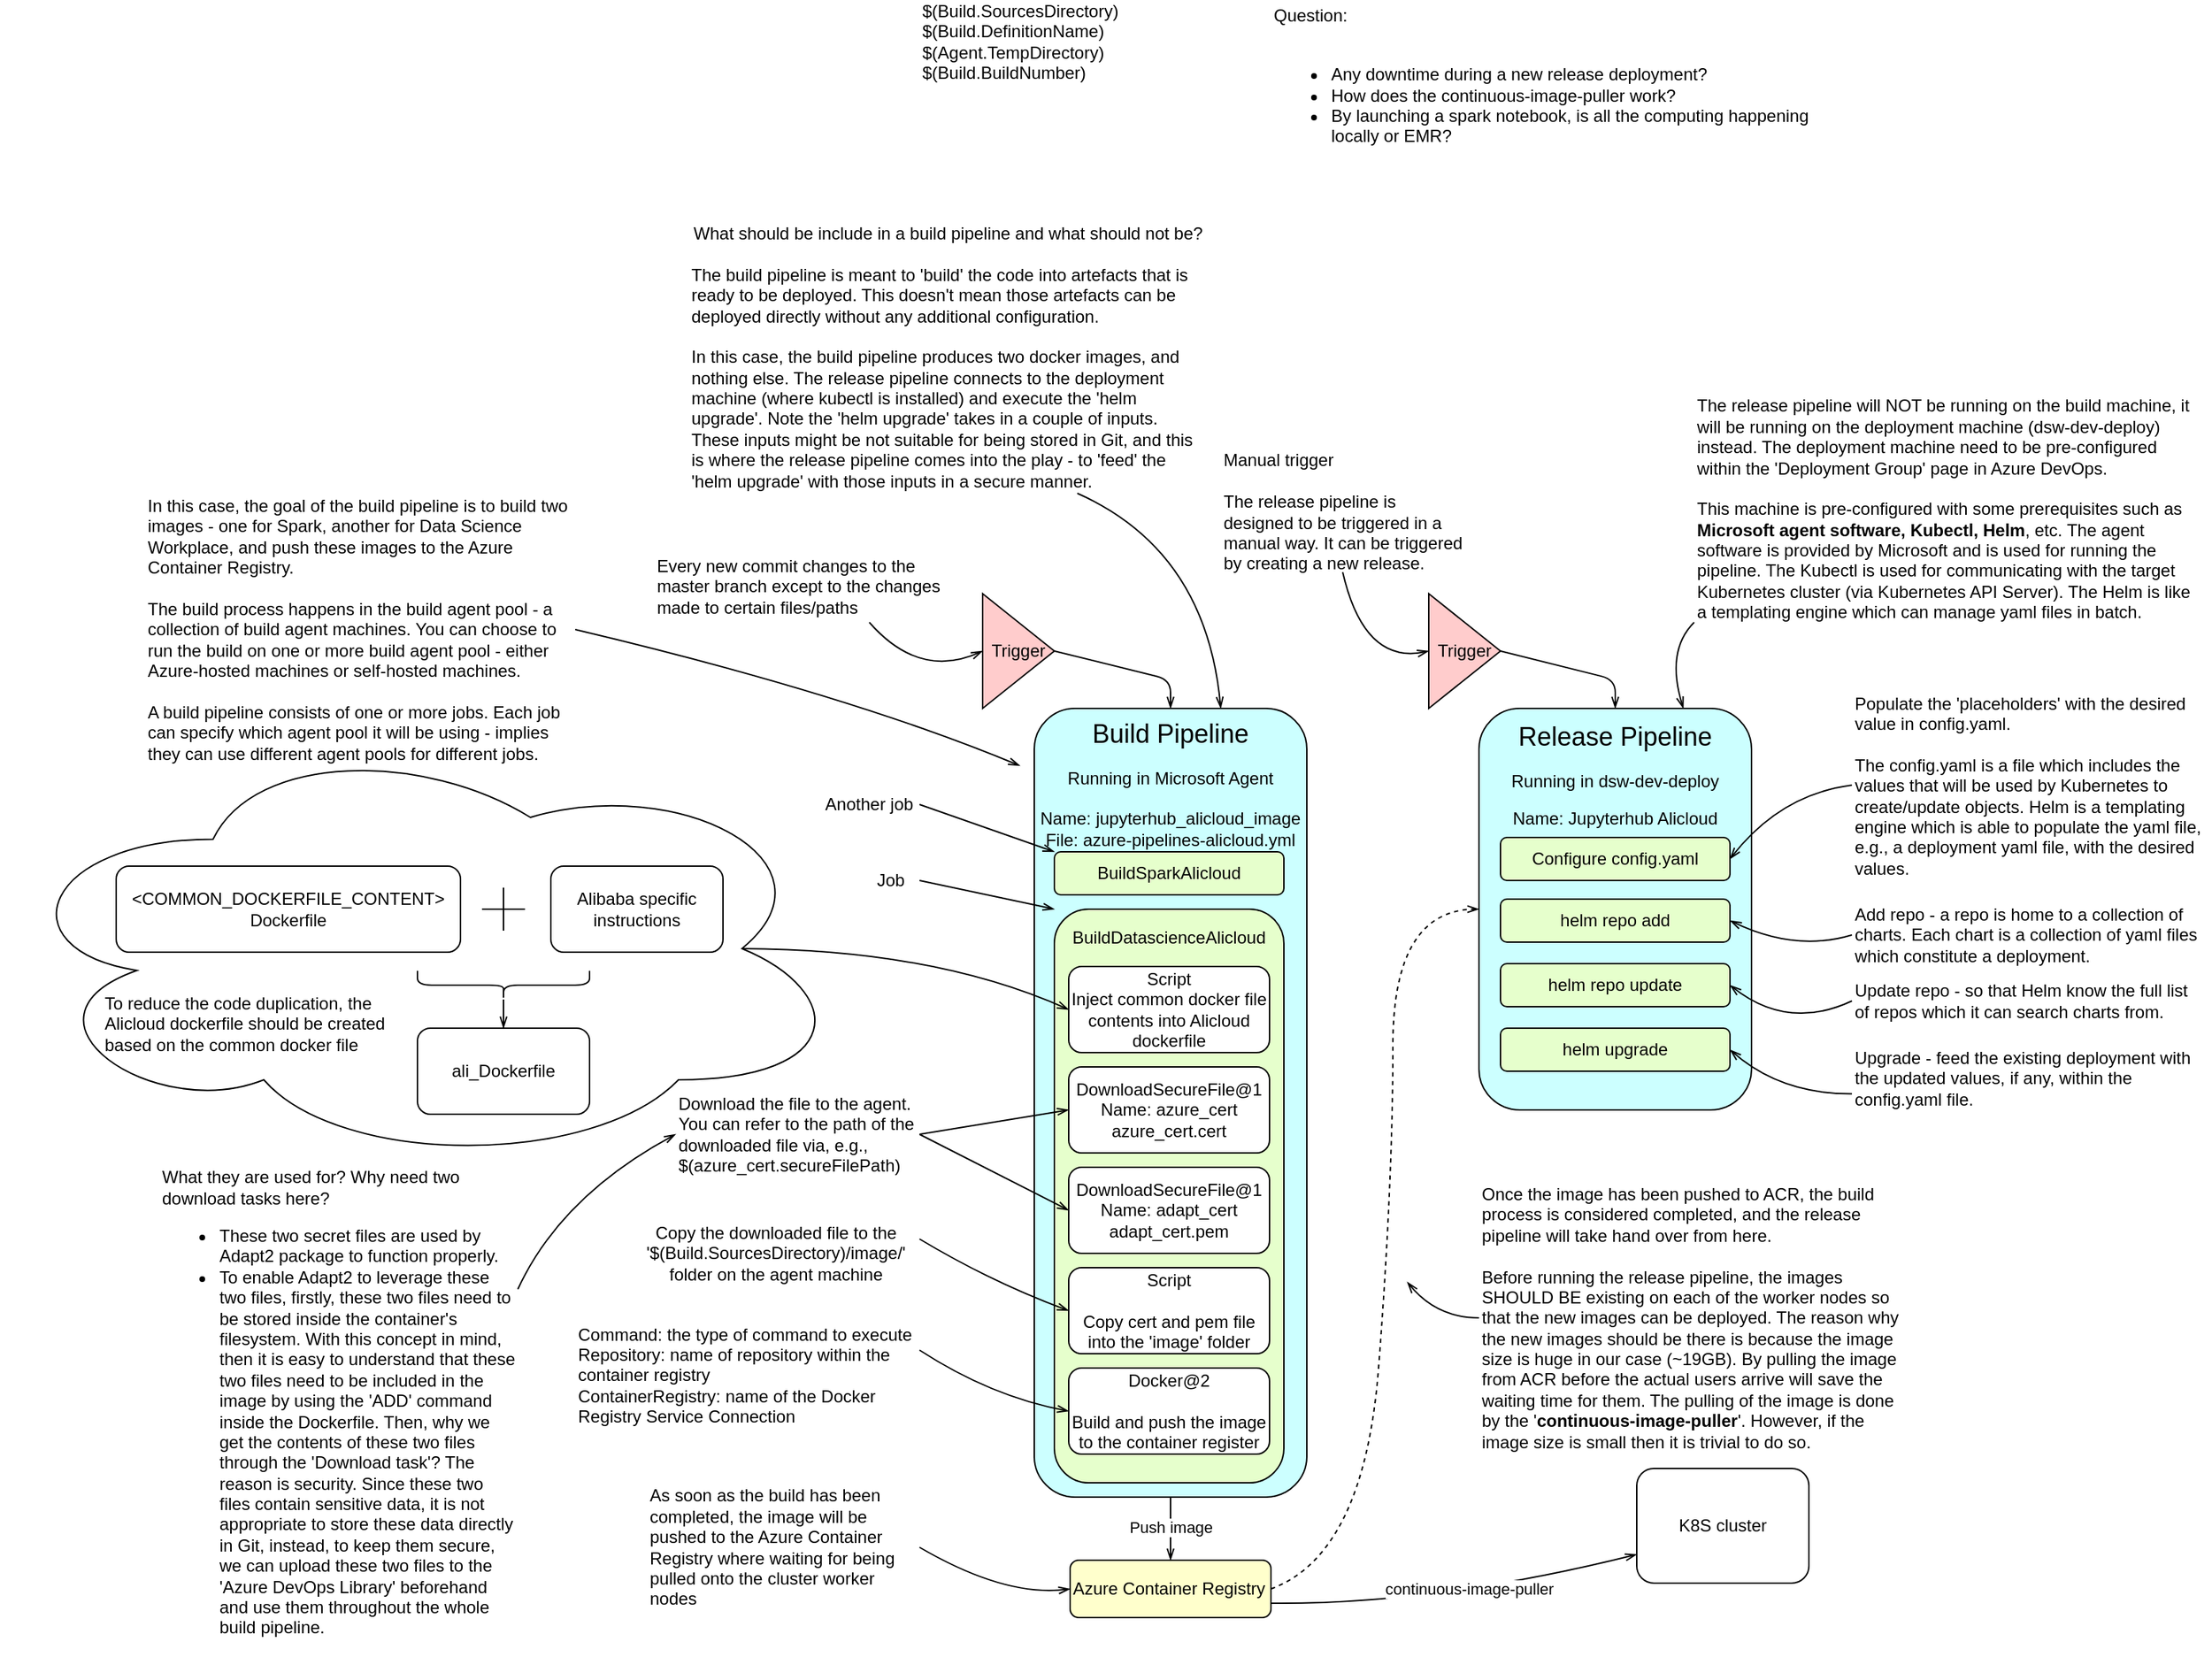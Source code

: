 <mxfile version="14.6.6" type="github">
  <diagram name="Page-1" id="c7558073-3199-34d8-9f00-42111426c3f3">
    <mxGraphModel dx="1678" dy="372" grid="1" gridSize="10" guides="1" tooltips="1" connect="1" arrows="1" fold="1" page="1" pageScale="1" pageWidth="826" pageHeight="1169" background="#ffffff" math="0" shadow="0">
      <root>
        <mxCell id="0" />
        <mxCell id="1" parent="0" />
        <mxCell id="XLw2QElRQLzWadG3xqqA-7" value="" style="ellipse;shape=cloud;whiteSpace=wrap;html=1;" parent="1" vertex="1">
          <mxGeometry x="-560" y="525" width="590" height="305" as="geometry" />
        </mxCell>
        <mxCell id="DJit7XBmtXHK6iYe5bfM-96" value="&amp;lt;COMMON_DOCKERFILE_CONTENT&amp;gt;&lt;br&gt;Dockerfile" style="rounded=1;whiteSpace=wrap;html=1;" parent="1" vertex="1">
          <mxGeometry x="-480" y="620" width="240" height="60" as="geometry" />
        </mxCell>
        <mxCell id="DJit7XBmtXHK6iYe5bfM-98" value="Alibaba specific instructions" style="rounded=1;whiteSpace=wrap;html=1;" parent="1" vertex="1">
          <mxGeometry x="-177" y="620" width="120" height="60" as="geometry" />
        </mxCell>
        <mxCell id="DJit7XBmtXHK6iYe5bfM-101" value="" style="shape=cross;whiteSpace=wrap;html=1;size=0;" parent="1" vertex="1">
          <mxGeometry x="-225" y="635" width="30" height="30" as="geometry" />
        </mxCell>
        <mxCell id="DJit7XBmtXHK6iYe5bfM-106" value="" style="edgeStyle=orthogonalEdgeStyle;rounded=0;orthogonalLoop=1;jettySize=auto;html=1;endArrow=openThin;endFill=0;" parent="1" source="DJit7XBmtXHK6iYe5bfM-104" target="DJit7XBmtXHK6iYe5bfM-105" edge="1">
          <mxGeometry relative="1" as="geometry" />
        </mxCell>
        <mxCell id="DJit7XBmtXHK6iYe5bfM-104" value="" style="shape=curlyBracket;whiteSpace=wrap;html=1;rounded=1;flipH=1;rotation=90;" parent="1" vertex="1">
          <mxGeometry x="-220" y="643" width="20" height="120" as="geometry" />
        </mxCell>
        <mxCell id="DJit7XBmtXHK6iYe5bfM-105" value="ali_Dockerfile" style="whiteSpace=wrap;html=1;rounded=1;" parent="1" vertex="1">
          <mxGeometry x="-270" y="733" width="120" height="60" as="geometry" />
        </mxCell>
        <mxCell id="DJit7XBmtXHK6iYe5bfM-115" value="" style="edgeStyle=orthogonalEdgeStyle;rounded=0;orthogonalLoop=1;jettySize=auto;html=1;endArrow=openThin;endFill=0;" parent="1" source="DJit7XBmtXHK6iYe5bfM-107" target="DJit7XBmtXHK6iYe5bfM-114" edge="1">
          <mxGeometry relative="1" as="geometry" />
        </mxCell>
        <mxCell id="DJit7XBmtXHK6iYe5bfM-116" value="Push image" style="edgeLabel;html=1;align=center;verticalAlign=middle;resizable=0;points=[];" parent="DJit7XBmtXHK6iYe5bfM-115" vertex="1" connectable="0">
          <mxGeometry x="0.243" y="1" relative="1" as="geometry">
            <mxPoint x="-1" y="-7" as="offset" />
          </mxGeometry>
        </mxCell>
        <mxCell id="DJit7XBmtXHK6iYe5bfM-107" value="" style="rounded=1;whiteSpace=wrap;html=1;fillColor=#CCFFFF;" parent="1" vertex="1">
          <mxGeometry x="160" y="510" width="190" height="550" as="geometry" />
        </mxCell>
        <mxCell id="DJit7XBmtXHK6iYe5bfM-108" value="&lt;p&gt;&lt;font style=&quot;font-size: 18px&quot;&gt;Build Pipeline&lt;/font&gt;&lt;/p&gt;&lt;div&gt;Running in Microsoft Agent&lt;/div&gt;&lt;div&gt;&lt;br&gt;&lt;/div&gt;Name: jupyterhub_alicloud_image&lt;br&gt;File:&amp;nbsp;azure-pipelines-alicloud.yml" style="text;html=1;strokeColor=none;fillColor=none;align=center;verticalAlign=middle;whiteSpace=wrap;rounded=0;" parent="1" vertex="1">
          <mxGeometry x="160" y="510" width="190" height="93" as="geometry" />
        </mxCell>
        <mxCell id="DJit7XBmtXHK6iYe5bfM-109" value="" style="rounded=1;whiteSpace=wrap;html=1;fillColor=#CCFFFF;" parent="1" vertex="1">
          <mxGeometry x="470" y="510" width="190" height="280" as="geometry" />
        </mxCell>
        <mxCell id="DJit7XBmtXHK6iYe5bfM-110" value="&lt;p&gt;&lt;font style=&quot;font-size: 18px&quot;&gt;Release Pipeline&lt;/font&gt;&lt;/p&gt;&lt;p&gt;&lt;font style=&quot;font-size: 12px&quot;&gt;Running in dsw-dev-deploy&lt;/font&gt;&lt;/p&gt;&lt;p&gt;Name: Jupyterhub Alicloud&lt;/p&gt;" style="text;html=1;strokeColor=none;fillColor=none;align=center;verticalAlign=middle;whiteSpace=wrap;rounded=0;" parent="1" vertex="1">
          <mxGeometry x="485" y="520" width="160" height="73" as="geometry" />
        </mxCell>
        <mxCell id="DJit7XBmtXHK6iYe5bfM-114" value="Azure Container Registry" style="rounded=1;whiteSpace=wrap;html=1;align=left;fillColor=#FFFFCC;" parent="1" vertex="1">
          <mxGeometry x="185" y="1104" width="140" height="40" as="geometry" />
        </mxCell>
        <mxCell id="DJit7XBmtXHK6iYe5bfM-117" value="$(Build.SourcesDirectory)&lt;br&gt;$(Build.DefinitionName)&lt;br&gt;$(Agent.TempDirectory)&lt;br&gt;$(Build.BuildNumber)" style="text;html=1;strokeColor=none;fillColor=none;align=left;verticalAlign=middle;whiteSpace=wrap;rounded=0;" parent="1" vertex="1">
          <mxGeometry x="80" y="20" width="160" height="50" as="geometry" />
        </mxCell>
        <mxCell id="DJit7XBmtXHK6iYe5bfM-119" value="BuildSparkAlicloud" style="rounded=1;whiteSpace=wrap;html=1;fillColor=#E6FFCC;" parent="1" vertex="1">
          <mxGeometry x="174" y="610" width="160" height="30" as="geometry" />
        </mxCell>
        <mxCell id="DJit7XBmtXHK6iYe5bfM-120" value="" style="rounded=1;whiteSpace=wrap;html=1;fillColor=#E6FFCC;" parent="1" vertex="1">
          <mxGeometry x="174" y="650" width="160" height="400" as="geometry" />
        </mxCell>
        <mxCell id="DJit7XBmtXHK6iYe5bfM-121" value="BuildDatascienceAlicloud" style="text;html=1;strokeColor=none;fillColor=none;align=center;verticalAlign=middle;whiteSpace=wrap;rounded=0;" parent="1" vertex="1">
          <mxGeometry x="234" y="660" width="40" height="20" as="geometry" />
        </mxCell>
        <mxCell id="DJit7XBmtXHK6iYe5bfM-118" value="Script&lt;br&gt;Inject common docker file contents into Alicloud dockerfile" style="rounded=1;whiteSpace=wrap;html=1;" parent="1" vertex="1">
          <mxGeometry x="184" y="690" width="140" height="60" as="geometry" />
        </mxCell>
        <mxCell id="DJit7XBmtXHK6iYe5bfM-122" value="DownloadSecureFile@1&lt;br&gt;Name: azure_cert&lt;br&gt;azure_cert.cert" style="rounded=1;whiteSpace=wrap;html=1;" parent="1" vertex="1">
          <mxGeometry x="184" y="760" width="140" height="60" as="geometry" />
        </mxCell>
        <mxCell id="DJit7XBmtXHK6iYe5bfM-123" value="DownloadSecureFile@1&lt;br&gt;Name: adapt_cert&lt;br&gt;adapt_cert.pem" style="rounded=1;whiteSpace=wrap;html=1;" parent="1" vertex="1">
          <mxGeometry x="184" y="830" width="140" height="60" as="geometry" />
        </mxCell>
        <mxCell id="DJit7XBmtXHK6iYe5bfM-124" value="Script&lt;br&gt;&lt;br&gt;Copy cert and pem file into the &#39;image&#39; folder" style="rounded=1;whiteSpace=wrap;html=1;" parent="1" vertex="1">
          <mxGeometry x="184" y="900" width="140" height="60" as="geometry" />
        </mxCell>
        <mxCell id="DJit7XBmtXHK6iYe5bfM-125" value="Docker@2&lt;br&gt;&lt;br&gt;Build and push the image to the container register" style="rounded=1;whiteSpace=wrap;html=1;" parent="1" vertex="1">
          <mxGeometry x="184" y="970" width="140" height="60" as="geometry" />
        </mxCell>
        <mxCell id="DJit7XBmtXHK6iYe5bfM-126" value="Download the file to the agent. You can refer to the path of the downloaded file via, e.g., $(azure_cert.secureFilePath)" style="text;html=1;strokeColor=none;fillColor=none;align=left;verticalAlign=middle;whiteSpace=wrap;rounded=0;" parent="1" vertex="1">
          <mxGeometry x="-90" y="777" width="170" height="60" as="geometry" />
        </mxCell>
        <mxCell id="DJit7XBmtXHK6iYe5bfM-127" value="" style="curved=1;endArrow=openThin;html=1;exitX=1;exitY=0.5;exitDx=0;exitDy=0;entryX=0;entryY=0.5;entryDx=0;entryDy=0;endFill=0;" parent="1" source="DJit7XBmtXHK6iYe5bfM-126" target="DJit7XBmtXHK6iYe5bfM-122" edge="1">
          <mxGeometry width="50" height="50" relative="1" as="geometry">
            <mxPoint x="30" y="870" as="sourcePoint" />
            <mxPoint x="80" y="820" as="targetPoint" />
            <Array as="points" />
          </mxGeometry>
        </mxCell>
        <mxCell id="DJit7XBmtXHK6iYe5bfM-128" value="" style="curved=1;endArrow=openThin;html=1;exitX=1;exitY=0.5;exitDx=0;exitDy=0;entryX=0;entryY=0.5;entryDx=0;entryDy=0;endFill=0;" parent="1" source="DJit7XBmtXHK6iYe5bfM-126" target="DJit7XBmtXHK6iYe5bfM-123" edge="1">
          <mxGeometry width="50" height="50" relative="1" as="geometry">
            <mxPoint x="50" y="790" as="sourcePoint" />
            <mxPoint x="180" y="800" as="targetPoint" />
            <Array as="points" />
          </mxGeometry>
        </mxCell>
        <mxCell id="DJit7XBmtXHK6iYe5bfM-129" value="Copy the downloaded file to the &#39;$(Build.SourcesDirectory)/image/&#39; folder on the agent machine" style="text;html=1;strokeColor=none;fillColor=none;align=center;verticalAlign=middle;whiteSpace=wrap;rounded=0;" parent="1" vertex="1">
          <mxGeometry x="-120" y="870" width="200" height="40" as="geometry" />
        </mxCell>
        <mxCell id="DJit7XBmtXHK6iYe5bfM-130" value="" style="curved=1;endArrow=openThin;html=1;exitX=1;exitY=0.25;exitDx=0;exitDy=0;entryX=0;entryY=0.5;entryDx=0;entryDy=0;endFill=0;" parent="1" source="DJit7XBmtXHK6iYe5bfM-129" target="DJit7XBmtXHK6iYe5bfM-124" edge="1">
          <mxGeometry width="50" height="50" relative="1" as="geometry">
            <mxPoint x="20" y="1010" as="sourcePoint" />
            <mxPoint x="70" y="960" as="targetPoint" />
            <Array as="points">
              <mxPoint x="130" y="910" />
            </Array>
          </mxGeometry>
        </mxCell>
        <mxCell id="il-n5H-Y7gPzBwniJYFg-1" value="Trigger" style="triangle;whiteSpace=wrap;html=1;fillColor=#FFCCCC;" parent="1" vertex="1">
          <mxGeometry x="124" y="430" width="50" height="80" as="geometry" />
        </mxCell>
        <mxCell id="il-n5H-Y7gPzBwniJYFg-2" value="" style="endArrow=openThin;html=1;exitX=1;exitY=0.5;exitDx=0;exitDy=0;entryX=0.5;entryY=0;entryDx=0;entryDy=0;endFill=0;" parent="1" source="il-n5H-Y7gPzBwniJYFg-1" target="DJit7XBmtXHK6iYe5bfM-107" edge="1">
          <mxGeometry width="50" height="50" relative="1" as="geometry">
            <mxPoint x="70" y="600" as="sourcePoint" />
            <mxPoint x="120" y="550" as="targetPoint" />
            <Array as="points">
              <mxPoint x="255" y="490" />
            </Array>
          </mxGeometry>
        </mxCell>
        <mxCell id="il-n5H-Y7gPzBwniJYFg-3" value="Command: the type of command to execute&lt;br&gt;Repository: name of repository within the container registry&lt;br&gt;ContainerRegistry: name of the Docker Registry Service Connection" style="text;html=1;strokeColor=none;fillColor=none;align=left;verticalAlign=middle;whiteSpace=wrap;rounded=0;" parent="1" vertex="1">
          <mxGeometry x="-160" y="940" width="240" height="70" as="geometry" />
        </mxCell>
        <mxCell id="il-n5H-Y7gPzBwniJYFg-5" value="" style="curved=1;endArrow=openThin;html=1;exitX=1;exitY=0.25;exitDx=0;exitDy=0;entryX=0;entryY=0.5;entryDx=0;entryDy=0;endFill=0;" parent="1" source="il-n5H-Y7gPzBwniJYFg-3" target="DJit7XBmtXHK6iYe5bfM-125" edge="1">
          <mxGeometry width="50" height="50" relative="1" as="geometry">
            <mxPoint x="80" y="1110" as="sourcePoint" />
            <mxPoint x="130" y="1060" as="targetPoint" />
            <Array as="points">
              <mxPoint x="130" y="990" />
            </Array>
          </mxGeometry>
        </mxCell>
        <mxCell id="il-n5H-Y7gPzBwniJYFg-6" value="To reduce the code duplication, the Alicloud dockerfile should be created based on the common docker file" style="text;html=1;strokeColor=none;fillColor=none;align=left;verticalAlign=middle;whiteSpace=wrap;rounded=0;" parent="1" vertex="1">
          <mxGeometry x="-490" y="710" width="200" height="40" as="geometry" />
        </mxCell>
        <mxCell id="il-n5H-Y7gPzBwniJYFg-8" value="" style="curved=1;endArrow=openThin;html=1;exitX=0.875;exitY=0.5;exitDx=0;exitDy=0;entryX=0;entryY=0.5;entryDx=0;entryDy=0;exitPerimeter=0;endFill=0;" parent="1" source="XLw2QElRQLzWadG3xqqA-7" target="DJit7XBmtXHK6iYe5bfM-118" edge="1">
          <mxGeometry width="50" height="50" relative="1" as="geometry">
            <mxPoint x="-150" y="620" as="sourcePoint" />
            <mxPoint x="-100" y="570" as="targetPoint" />
            <Array as="points">
              <mxPoint x="90" y="678" />
            </Array>
          </mxGeometry>
        </mxCell>
        <mxCell id="il-n5H-Y7gPzBwniJYFg-9" value="Job" style="text;html=1;strokeColor=none;fillColor=none;align=center;verticalAlign=middle;whiteSpace=wrap;rounded=0;" parent="1" vertex="1">
          <mxGeometry x="40" y="620" width="40" height="20" as="geometry" />
        </mxCell>
        <mxCell id="il-n5H-Y7gPzBwniJYFg-10" value="Another job" style="text;html=1;strokeColor=none;fillColor=none;align=center;verticalAlign=middle;whiteSpace=wrap;rounded=0;" parent="1" vertex="1">
          <mxGeometry x="10" y="567" width="70" height="20" as="geometry" />
        </mxCell>
        <mxCell id="il-n5H-Y7gPzBwniJYFg-12" value="" style="curved=1;endArrow=openThin;html=1;exitX=1;exitY=0.5;exitDx=0;exitDy=0;entryX=0;entryY=0;entryDx=0;entryDy=0;endFill=0;" parent="1" source="il-n5H-Y7gPzBwniJYFg-9" target="DJit7XBmtXHK6iYe5bfM-120" edge="1">
          <mxGeometry width="50" height="50" relative="1" as="geometry">
            <mxPoint x="50" y="780" as="sourcePoint" />
            <mxPoint x="100" y="730" as="targetPoint" />
            <Array as="points" />
          </mxGeometry>
        </mxCell>
        <mxCell id="il-n5H-Y7gPzBwniJYFg-13" value="" style="curved=1;endArrow=openThin;html=1;exitX=1;exitY=0.5;exitDx=0;exitDy=0;entryX=0;entryY=0;entryDx=0;entryDy=0;endFill=0;" parent="1" source="il-n5H-Y7gPzBwniJYFg-10" target="DJit7XBmtXHK6iYe5bfM-119" edge="1">
          <mxGeometry width="50" height="50" relative="1" as="geometry">
            <mxPoint x="-120" y="640" as="sourcePoint" />
            <mxPoint x="-70" y="590" as="targetPoint" />
            <Array as="points" />
          </mxGeometry>
        </mxCell>
        <mxCell id="XLw2QElRQLzWadG3xqqA-1" value="Every new commit changes to the master branch except to the changes made to certain files/paths" style="text;html=1;strokeColor=none;fillColor=none;align=left;verticalAlign=middle;whiteSpace=wrap;rounded=0;" parent="1" vertex="1">
          <mxGeometry x="-105" y="400" width="200" height="50" as="geometry" />
        </mxCell>
        <mxCell id="XLw2QElRQLzWadG3xqqA-2" value="" style="curved=1;endArrow=openThin;html=1;exitX=0.75;exitY=1;exitDx=0;exitDy=0;entryX=0;entryY=0.5;entryDx=0;entryDy=0;endFill=0;" parent="1" source="XLw2QElRQLzWadG3xqqA-1" target="il-n5H-Y7gPzBwniJYFg-1" edge="1">
          <mxGeometry width="50" height="50" relative="1" as="geometry">
            <mxPoint x="-90" y="580" as="sourcePoint" />
            <mxPoint x="-40" y="530" as="targetPoint" />
            <Array as="points">
              <mxPoint x="80" y="490" />
            </Array>
          </mxGeometry>
        </mxCell>
        <mxCell id="XLw2QElRQLzWadG3xqqA-3" value="In this case, the goal of the build pipeline is to build two images - one for Spark, another for Data Science Workplace, and push these images to the Azure Container Registry.&lt;br&gt;&lt;br&gt;The build process happens in the build agent pool - a collection of build agent machines. You can choose to run the build on one or more build agent pool - either Azure-hosted machines or self-hosted machines.&lt;br&gt;&lt;br&gt;A build pipeline consists of one or more jobs. Each job can specify which agent pool it will be using - implies they can use different agent pools for different jobs." style="text;html=1;strokeColor=none;fillColor=none;align=left;verticalAlign=middle;whiteSpace=wrap;rounded=0;" parent="1" vertex="1">
          <mxGeometry x="-460" y="360" width="300" height="190" as="geometry" />
        </mxCell>
        <mxCell id="XLw2QElRQLzWadG3xqqA-4" value="" style="curved=1;endArrow=openThin;html=1;exitX=1;exitY=0.5;exitDx=0;exitDy=0;endFill=0;" parent="1" source="XLw2QElRQLzWadG3xqqA-3" edge="1">
          <mxGeometry width="50" height="50" relative="1" as="geometry">
            <mxPoint x="-30" y="610" as="sourcePoint" />
            <mxPoint x="150" y="550" as="targetPoint" />
            <Array as="points">
              <mxPoint x="30" y="500" />
            </Array>
          </mxGeometry>
        </mxCell>
        <mxCell id="XLw2QElRQLzWadG3xqqA-5" value="As soon as the build has been completed, the image will be pushed to the Azure Container Registry where waiting for being pulled onto the cluster worker nodes" style="text;html=1;strokeColor=none;fillColor=none;align=left;verticalAlign=middle;whiteSpace=wrap;rounded=0;" parent="1" vertex="1">
          <mxGeometry x="-110" y="1050" width="190" height="90" as="geometry" />
        </mxCell>
        <mxCell id="XLw2QElRQLzWadG3xqqA-6" value="" style="curved=1;endArrow=openThin;html=1;exitX=1;exitY=0.5;exitDx=0;exitDy=0;entryX=0;entryY=0.5;entryDx=0;entryDy=0;endFill=0;" parent="1" source="XLw2QElRQLzWadG3xqqA-5" target="DJit7XBmtXHK6iYe5bfM-114" edge="1">
          <mxGeometry width="50" height="50" relative="1" as="geometry">
            <mxPoint x="130" y="1160" as="sourcePoint" />
            <mxPoint x="180" y="1110" as="targetPoint" />
            <Array as="points">
              <mxPoint x="140" y="1130" />
            </Array>
          </mxGeometry>
        </mxCell>
        <mxCell id="XLw2QElRQLzWadG3xqqA-8" value="What they are used for? Why need two download tasks here?&lt;br&gt;&lt;ul&gt;&lt;li&gt;&lt;span&gt;These two secret files are used by Adapt2 package to function properly.&lt;/span&gt;&lt;/li&gt;&lt;li&gt;To enable Adapt2 to leverage these two files, firstly, these two files need to be stored inside the container&#39;s filesystem. With this concept in mind, then it is easy to understand that these two files need to be included in the image by using the &#39;ADD&#39; command inside the Dockerfile. Then, why we get the contents of these two files through the &#39;Download task&#39;? The reason is security. Since these two files contain sensitive data, it is not appropriate to store these data directly in Git, instead, to keep them secure, we can upload these two files to the &#39;Azure DevOps Library&#39; beforehand and use them throughout the whole build pipeline.&lt;/li&gt;&lt;/ul&gt;" style="text;html=1;strokeColor=none;fillColor=none;align=left;verticalAlign=middle;whiteSpace=wrap;rounded=0;" parent="1" vertex="1">
          <mxGeometry x="-450" y="830" width="250" height="340" as="geometry" />
        </mxCell>
        <mxCell id="XLw2QElRQLzWadG3xqqA-9" value="" style="curved=1;endArrow=openThin;html=1;exitX=1;exitY=0.25;exitDx=0;exitDy=0;entryX=0;entryY=0.5;entryDx=0;entryDy=0;endFill=0;" parent="1" source="XLw2QElRQLzWadG3xqqA-8" target="DJit7XBmtXHK6iYe5bfM-126" edge="1">
          <mxGeometry width="50" height="50" relative="1" as="geometry">
            <mxPoint x="-500" y="990" as="sourcePoint" />
            <mxPoint x="-450" y="940" as="targetPoint" />
            <Array as="points">
              <mxPoint x="-170" y="850" />
            </Array>
          </mxGeometry>
        </mxCell>
        <mxCell id="XLw2QElRQLzWadG3xqqA-10" value="What should be include in a build pipeline and what should not be?&lt;br&gt;&lt;br&gt;&lt;div style=&quot;text-align: left&quot;&gt;&lt;span&gt;The build pipeline is meant to &#39;build&#39; the code into artefacts that is ready to be deployed. This doesn&#39;t mean those artefacts can be deployed directly without any additional configuration.&lt;/span&gt;&lt;/div&gt;&lt;div style=&quot;text-align: left&quot;&gt;&lt;span&gt;&lt;br&gt;&lt;/span&gt;&lt;/div&gt;&lt;div style=&quot;text-align: left&quot;&gt;&lt;span&gt;In this case, the build pipeline produces two docker images, and nothing else. The release pipeline connects to the deployment machine (where kubectl is installed) and execute the &#39;helm upgrade&#39;. Note the &#39;helm upgrade&#39; takes in a couple of inputs. These inputs might be not suitable for being stored in Git, and this is where the release pipeline comes into the play - to &#39;feed&#39; the &#39;helm upgrade&#39; with those inputs in a secure manner.&lt;/span&gt;&lt;/div&gt;" style="text;html=1;strokeColor=none;fillColor=none;align=center;verticalAlign=middle;whiteSpace=wrap;rounded=0;" parent="1" vertex="1">
          <mxGeometry x="-80" y="170" width="360" height="190" as="geometry" />
        </mxCell>
        <mxCell id="XLw2QElRQLzWadG3xqqA-11" value="" style="curved=1;endArrow=openThin;html=1;exitX=0.75;exitY=1;exitDx=0;exitDy=0;endFill=0;" parent="1" source="XLw2QElRQLzWadG3xqqA-10" edge="1">
          <mxGeometry width="50" height="50" relative="1" as="geometry">
            <mxPoint x="-60" y="340" as="sourcePoint" />
            <mxPoint x="290" y="510" as="targetPoint" />
            <Array as="points">
              <mxPoint x="280" y="400" />
            </Array>
          </mxGeometry>
        </mxCell>
        <mxCell id="i_gU5cKq36gxlf2kkU8D-1" value="Configure config.yaml" style="rounded=1;whiteSpace=wrap;html=1;fillColor=#E6FFCC;" vertex="1" parent="1">
          <mxGeometry x="485" y="600" width="160" height="30" as="geometry" />
        </mxCell>
        <mxCell id="i_gU5cKq36gxlf2kkU8D-2" value="helm repo add" style="rounded=1;whiteSpace=wrap;html=1;fillColor=#E6FFCC;" vertex="1" parent="1">
          <mxGeometry x="485" y="643" width="160" height="30" as="geometry" />
        </mxCell>
        <mxCell id="i_gU5cKq36gxlf2kkU8D-3" value="helm repo update" style="rounded=1;whiteSpace=wrap;html=1;fillColor=#E6FFCC;" vertex="1" parent="1">
          <mxGeometry x="485" y="688" width="160" height="30" as="geometry" />
        </mxCell>
        <mxCell id="i_gU5cKq36gxlf2kkU8D-5" value="helm upgrade" style="rounded=1;whiteSpace=wrap;html=1;fillColor=#E6FFCC;" vertex="1" parent="1">
          <mxGeometry x="485" y="733" width="160" height="30" as="geometry" />
        </mxCell>
        <mxCell id="i_gU5cKq36gxlf2kkU8D-6" value="Populate the &#39;placeholders&#39; with the desired value in config.yaml.&lt;br&gt;&lt;br&gt;The config.yaml is a file which includes the values that will be used by Kubernetes to create/update objects. Helm is a templating engine which is able to populate the yaml file, e.g., a deployment yaml file, with the desired values." style="text;html=1;strokeColor=none;fillColor=none;align=left;verticalAlign=middle;whiteSpace=wrap;rounded=0;" vertex="1" parent="1">
          <mxGeometry x="730" y="497" width="250" height="133" as="geometry" />
        </mxCell>
        <mxCell id="i_gU5cKq36gxlf2kkU8D-7" value="" style="endArrow=openThin;html=1;exitX=0;exitY=0.5;exitDx=0;exitDy=0;entryX=1;entryY=0.5;entryDx=0;entryDy=0;curved=1;endFill=0;" edge="1" parent="1" source="i_gU5cKq36gxlf2kkU8D-6" target="i_gU5cKq36gxlf2kkU8D-1">
          <mxGeometry width="50" height="50" relative="1" as="geometry">
            <mxPoint x="700" y="720" as="sourcePoint" />
            <mxPoint x="750" y="670" as="targetPoint" />
            <Array as="points">
              <mxPoint x="680" y="570" />
            </Array>
          </mxGeometry>
        </mxCell>
        <mxCell id="i_gU5cKq36gxlf2kkU8D-8" value="Trigger" style="triangle;whiteSpace=wrap;html=1;fillColor=#FFCCCC;" vertex="1" parent="1">
          <mxGeometry x="435" y="430" width="50" height="80" as="geometry" />
        </mxCell>
        <mxCell id="i_gU5cKq36gxlf2kkU8D-9" value="" style="endArrow=openThin;html=1;exitX=1;exitY=0.5;exitDx=0;exitDy=0;endFill=0;" edge="1" parent="1" source="i_gU5cKq36gxlf2kkU8D-8">
          <mxGeometry width="50" height="50" relative="1" as="geometry">
            <mxPoint x="499" y="470" as="sourcePoint" />
            <mxPoint x="565" y="510" as="targetPoint" />
            <Array as="points">
              <mxPoint x="565" y="490" />
            </Array>
          </mxGeometry>
        </mxCell>
        <mxCell id="i_gU5cKq36gxlf2kkU8D-10" value="Manual trigger&lt;br&gt;&lt;br&gt;The release pipeline is designed to be triggered in a manual way. It can be triggered by creating a new release." style="text;html=1;strokeColor=none;fillColor=none;align=left;verticalAlign=middle;whiteSpace=wrap;rounded=0;" vertex="1" parent="1">
          <mxGeometry x="290" y="330" width="170" height="85" as="geometry" />
        </mxCell>
        <mxCell id="i_gU5cKq36gxlf2kkU8D-11" value="" style="curved=1;endArrow=openThin;html=1;exitX=0.5;exitY=1;exitDx=0;exitDy=0;entryX=0;entryY=0.5;entryDx=0;entryDy=0;endFill=0;" edge="1" parent="1" source="i_gU5cKq36gxlf2kkU8D-10" target="i_gU5cKq36gxlf2kkU8D-8">
          <mxGeometry width="50" height="50" relative="1" as="geometry">
            <mxPoint x="350" y="457" as="sourcePoint" />
            <mxPoint x="429" y="477" as="targetPoint" />
            <Array as="points">
              <mxPoint x="390" y="480" />
            </Array>
          </mxGeometry>
        </mxCell>
        <mxCell id="i_gU5cKq36gxlf2kkU8D-12" value="The release pipeline will NOT be running on the build machine, it will be running on the deployment machine (dsw-dev-deploy) instead. The deployment machine need to be pre-configured within the &#39;Deployment Group&#39; page in Azure DevOps.&lt;br&gt;&lt;br&gt;This machine is pre-configured with some prerequisites such as &lt;b&gt;Microsoft agent software, Kubectl, Helm&lt;/b&gt;, etc. The agent software is provided by Microsoft and is used for running the pipeline. The Kubectl is used for communicating with the target Kubernetes cluster (via Kubernetes API Server). The Helm is like a templating engine which can manage yaml files in batch." style="text;html=1;strokeColor=none;fillColor=none;align=left;verticalAlign=middle;whiteSpace=wrap;rounded=0;" vertex="1" parent="1">
          <mxGeometry x="620" y="292" width="350" height="158" as="geometry" />
        </mxCell>
        <mxCell id="i_gU5cKq36gxlf2kkU8D-13" value="" style="curved=1;endArrow=openThin;html=1;exitX=0;exitY=1;exitDx=0;exitDy=0;entryX=0.75;entryY=0;entryDx=0;entryDy=0;endFill=0;" edge="1" parent="1" source="i_gU5cKq36gxlf2kkU8D-12" target="DJit7XBmtXHK6iYe5bfM-109">
          <mxGeometry width="50" height="50" relative="1" as="geometry">
            <mxPoint x="600" y="500" as="sourcePoint" />
            <mxPoint x="650" y="450" as="targetPoint" />
            <Array as="points">
              <mxPoint x="600" y="470" />
            </Array>
          </mxGeometry>
        </mxCell>
        <mxCell id="i_gU5cKq36gxlf2kkU8D-14" value="" style="curved=1;endArrow=openThin;html=1;exitX=1;exitY=0.5;exitDx=0;exitDy=0;entryX=0;entryY=0.5;entryDx=0;entryDy=0;endFill=0;dashed=1;" edge="1" parent="1" source="DJit7XBmtXHK6iYe5bfM-114" target="DJit7XBmtXHK6iYe5bfM-109">
          <mxGeometry width="50" height="50" relative="1" as="geometry">
            <mxPoint x="400" y="1120" as="sourcePoint" />
            <mxPoint x="410" y="650" as="targetPoint" />
            <Array as="points">
              <mxPoint x="390" y="1100" />
              <mxPoint x="410" y="840" />
              <mxPoint x="410" y="650" />
            </Array>
          </mxGeometry>
        </mxCell>
        <mxCell id="i_gU5cKq36gxlf2kkU8D-15" value="Once the image has been pushed to ACR, the build process is considered completed, and the release pipeline will take hand over from here.&lt;br&gt;&lt;br&gt;Before running the release pipeline, the images SHOULD BE existing on each of the worker nodes so that the new images can be deployed. The reason why the new images should be there is because the image size is huge in our case (~19GB). By pulling the image from ACR before the actual users arrive will save the waiting time for them. The pulling of the image is done by the &#39;&lt;b&gt;continuous-image-puller&lt;/b&gt;&#39;. However, if the image size is small then it is trivial to do so." style="text;html=1;strokeColor=none;fillColor=none;align=left;verticalAlign=middle;whiteSpace=wrap;rounded=0;" vertex="1" parent="1">
          <mxGeometry x="470" y="840" width="300" height="190" as="geometry" />
        </mxCell>
        <mxCell id="i_gU5cKq36gxlf2kkU8D-16" value="" style="curved=1;endArrow=openThin;html=1;exitX=0;exitY=0.5;exitDx=0;exitDy=0;endFill=0;" edge="1" parent="1" source="i_gU5cKq36gxlf2kkU8D-15">
          <mxGeometry width="50" height="50" relative="1" as="geometry">
            <mxPoint x="420" y="1090" as="sourcePoint" />
            <mxPoint x="420" y="910" as="targetPoint" />
            <Array as="points">
              <mxPoint x="440" y="935" />
            </Array>
          </mxGeometry>
        </mxCell>
        <mxCell id="i_gU5cKq36gxlf2kkU8D-17" value="Add repo - a repo is home to a collection of charts. Each chart is a collection of yaml files which constitute a deployment.&amp;nbsp;" style="text;html=1;strokeColor=none;fillColor=none;align=left;verticalAlign=middle;whiteSpace=wrap;rounded=0;" vertex="1" parent="1">
          <mxGeometry x="730" y="642" width="250" height="52" as="geometry" />
        </mxCell>
        <mxCell id="i_gU5cKq36gxlf2kkU8D-18" value="" style="endArrow=openThin;html=1;exitX=0;exitY=0.5;exitDx=0;exitDy=0;entryX=1;entryY=0.5;entryDx=0;entryDy=0;curved=1;endFill=0;" edge="1" parent="1" source="i_gU5cKq36gxlf2kkU8D-17" target="i_gU5cKq36gxlf2kkU8D-2">
          <mxGeometry width="50" height="50" relative="1" as="geometry">
            <mxPoint x="730" y="708.5" as="sourcePoint" />
            <mxPoint x="645" y="760.0" as="targetPoint" />
            <Array as="points">
              <mxPoint x="690" y="680" />
            </Array>
          </mxGeometry>
        </mxCell>
        <mxCell id="i_gU5cKq36gxlf2kkU8D-19" value="Update repo - so that Helm know the full list of repos which it can search charts from." style="text;html=1;strokeColor=none;fillColor=none;align=left;verticalAlign=middle;whiteSpace=wrap;rounded=0;" vertex="1" parent="1">
          <mxGeometry x="730" y="698" width="240" height="32" as="geometry" />
        </mxCell>
        <mxCell id="i_gU5cKq36gxlf2kkU8D-20" value="" style="endArrow=openThin;html=1;exitX=0;exitY=0.5;exitDx=0;exitDy=0;entryX=1;entryY=0.5;entryDx=0;entryDy=0;curved=1;endFill=0;" edge="1" parent="1" source="i_gU5cKq36gxlf2kkU8D-19" target="i_gU5cKq36gxlf2kkU8D-3">
          <mxGeometry width="50" height="50" relative="1" as="geometry">
            <mxPoint x="725" y="723" as="sourcePoint" />
            <mxPoint x="640" y="713" as="targetPoint" />
            <Array as="points">
              <mxPoint x="685" y="735" />
            </Array>
          </mxGeometry>
        </mxCell>
        <mxCell id="i_gU5cKq36gxlf2kkU8D-21" value="Upgrade - feed the existing deployment with the updated values, if any, within the config.yaml file." style="text;html=1;strokeColor=none;fillColor=none;align=left;verticalAlign=middle;whiteSpace=wrap;rounded=0;" vertex="1" parent="1">
          <mxGeometry x="730" y="745" width="250" height="45" as="geometry" />
        </mxCell>
        <mxCell id="i_gU5cKq36gxlf2kkU8D-22" value="Question:&lt;br&gt;&lt;br&gt;&lt;ul&gt;&lt;li&gt;Any downtime during a new release deployment?&lt;/li&gt;&lt;li&gt;How does the continuous-image-puller work?&lt;/li&gt;&lt;li&gt;By launching a spark notebook, is all the computing happening locally or EMR?&amp;nbsp;&lt;/li&gt;&lt;/ul&gt;" style="text;html=1;strokeColor=none;fillColor=none;align=left;verticalAlign=middle;whiteSpace=wrap;rounded=0;" vertex="1" parent="1">
          <mxGeometry x="325" y="20" width="375" height="110" as="geometry" />
        </mxCell>
        <mxCell id="i_gU5cKq36gxlf2kkU8D-23" value="" style="endArrow=openThin;html=1;exitX=0;exitY=0.75;exitDx=0;exitDy=0;entryX=1;entryY=0.5;entryDx=0;entryDy=0;curved=1;endFill=0;" edge="1" parent="1" source="i_gU5cKq36gxlf2kkU8D-21" target="i_gU5cKq36gxlf2kkU8D-5">
          <mxGeometry width="50" height="50" relative="1" as="geometry">
            <mxPoint x="715" y="785" as="sourcePoint" />
            <mxPoint x="630" y="774" as="targetPoint" />
            <Array as="points">
              <mxPoint x="680" y="779" />
            </Array>
          </mxGeometry>
        </mxCell>
        <mxCell id="i_gU5cKq36gxlf2kkU8D-25" value="K8S cluster" style="rounded=1;whiteSpace=wrap;html=1;" vertex="1" parent="1">
          <mxGeometry x="580" y="1040" width="120" height="80" as="geometry" />
        </mxCell>
        <mxCell id="i_gU5cKq36gxlf2kkU8D-27" value="" style="curved=1;endArrow=openThin;html=1;exitX=1;exitY=0.75;exitDx=0;exitDy=0;entryX=0;entryY=0.75;entryDx=0;entryDy=0;endFill=0;" edge="1" parent="1" source="DJit7XBmtXHK6iYe5bfM-114" target="i_gU5cKq36gxlf2kkU8D-25">
          <mxGeometry width="50" height="50" relative="1" as="geometry">
            <mxPoint x="380" y="1130" as="sourcePoint" />
            <mxPoint x="485" y="1159" as="targetPoint" />
            <Array as="points">
              <mxPoint x="440" y="1135" />
            </Array>
          </mxGeometry>
        </mxCell>
        <mxCell id="i_gU5cKq36gxlf2kkU8D-28" value="continuous-image-puller" style="edgeLabel;html=1;align=center;verticalAlign=middle;resizable=0;points=[];" vertex="1" connectable="0" parent="i_gU5cKq36gxlf2kkU8D-27">
          <mxGeometry x="-0.434" y="-2" relative="1" as="geometry">
            <mxPoint x="64" y="-13" as="offset" />
          </mxGeometry>
        </mxCell>
      </root>
    </mxGraphModel>
  </diagram>
</mxfile>
